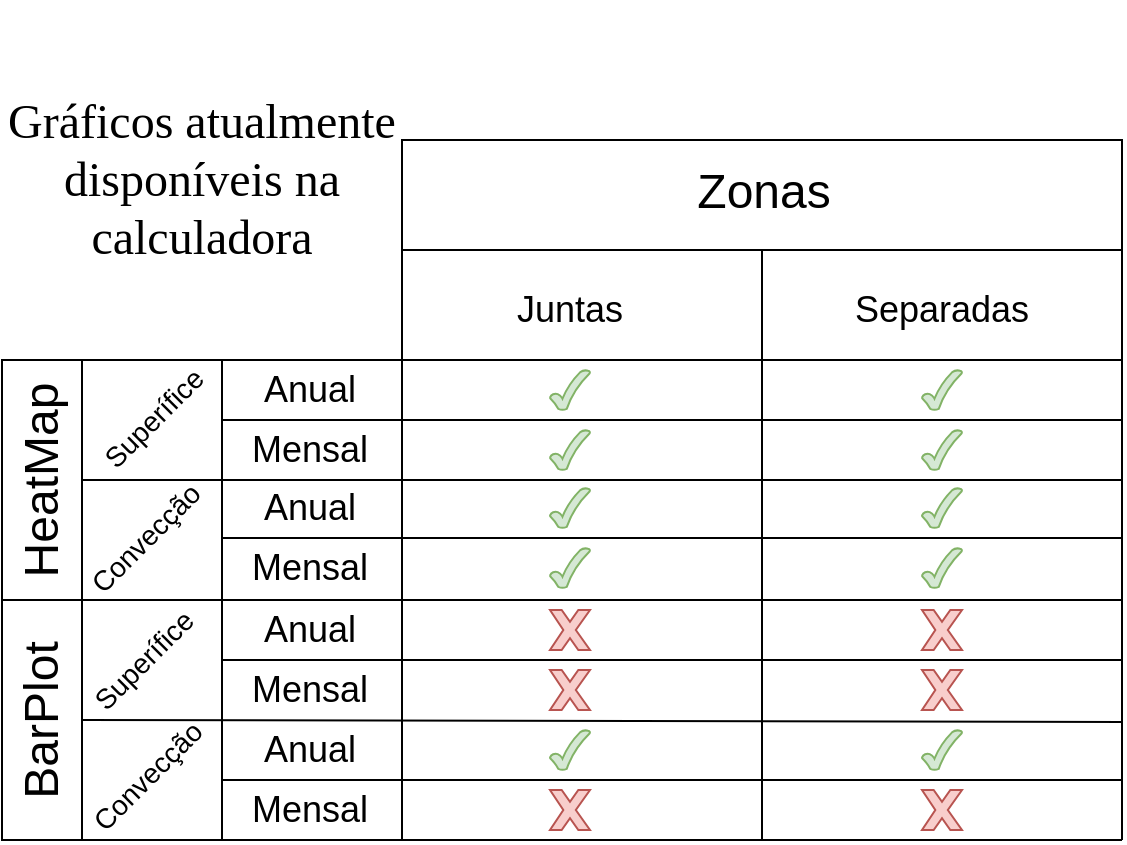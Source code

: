 <mxfile version="24.5.1" type="device">
  <diagram name="Página-1" id="orvlKT9HrA6a7F0d7umj">
    <mxGraphModel dx="819" dy="482" grid="1" gridSize="10" guides="1" tooltips="1" connect="1" arrows="1" fold="1" page="1" pageScale="1" pageWidth="827" pageHeight="1169" math="0" shadow="0">
      <root>
        <mxCell id="0" />
        <mxCell id="1" parent="0" />
        <mxCell id="s-4YIMDH7jWA21LrrwNs-1" value="" style="endArrow=none;html=1;rounded=0;" edge="1" parent="1">
          <mxGeometry width="50" height="50" relative="1" as="geometry">
            <mxPoint x="120" y="360" as="sourcePoint" />
            <mxPoint x="680" y="360" as="targetPoint" />
          </mxGeometry>
        </mxCell>
        <mxCell id="s-4YIMDH7jWA21LrrwNs-2" value="" style="endArrow=none;html=1;rounded=0;" edge="1" parent="1">
          <mxGeometry width="50" height="50" relative="1" as="geometry">
            <mxPoint x="120" y="240" as="sourcePoint" />
            <mxPoint x="680" y="240" as="targetPoint" />
          </mxGeometry>
        </mxCell>
        <mxCell id="s-4YIMDH7jWA21LrrwNs-3" value="" style="endArrow=none;html=1;rounded=0;" edge="1" parent="1">
          <mxGeometry width="50" height="50" relative="1" as="geometry">
            <mxPoint x="120" y="480" as="sourcePoint" />
            <mxPoint x="680" y="480" as="targetPoint" />
          </mxGeometry>
        </mxCell>
        <mxCell id="s-4YIMDH7jWA21LrrwNs-8" value="" style="rounded=0;whiteSpace=wrap;html=1;fillColor=none;" vertex="1" parent="1">
          <mxGeometry x="320" y="130" width="360" height="110" as="geometry" />
        </mxCell>
        <mxCell id="s-4YIMDH7jWA21LrrwNs-5" value="&lt;font style=&quot;font-size: 24px;&quot;&gt;Zonas&lt;/font&gt;" style="text;html=1;align=center;verticalAlign=middle;whiteSpace=wrap;rounded=0;" vertex="1" parent="1">
          <mxGeometry x="471" y="141" width="60" height="30" as="geometry" />
        </mxCell>
        <mxCell id="s-4YIMDH7jWA21LrrwNs-6" value="&lt;font style=&quot;font-size: 18px;&quot;&gt;Juntas&lt;/font&gt;" style="text;html=1;align=center;verticalAlign=middle;whiteSpace=wrap;rounded=0;" vertex="1" parent="1">
          <mxGeometry x="374" y="200" width="60" height="30" as="geometry" />
        </mxCell>
        <mxCell id="s-4YIMDH7jWA21LrrwNs-7" value="&lt;font style=&quot;font-size: 18px;&quot;&gt;Separadas&lt;/font&gt;" style="text;html=1;align=center;verticalAlign=middle;whiteSpace=wrap;rounded=0;" vertex="1" parent="1">
          <mxGeometry x="560" y="200" width="60" height="30" as="geometry" />
        </mxCell>
        <mxCell id="s-4YIMDH7jWA21LrrwNs-9" value="" style="endArrow=none;html=1;rounded=0;exitX=0;exitY=0.5;exitDx=0;exitDy=0;entryX=1;entryY=0.5;entryDx=0;entryDy=0;" edge="1" parent="1" source="s-4YIMDH7jWA21LrrwNs-8" target="s-4YIMDH7jWA21LrrwNs-8">
          <mxGeometry width="50" height="50" relative="1" as="geometry">
            <mxPoint x="420" y="310" as="sourcePoint" />
            <mxPoint x="470" y="260" as="targetPoint" />
          </mxGeometry>
        </mxCell>
        <mxCell id="s-4YIMDH7jWA21LrrwNs-10" value="" style="endArrow=none;html=1;rounded=0;" edge="1" parent="1">
          <mxGeometry width="50" height="50" relative="1" as="geometry">
            <mxPoint x="500" y="480" as="sourcePoint" />
            <mxPoint x="500" y="185" as="targetPoint" />
          </mxGeometry>
        </mxCell>
        <mxCell id="s-4YIMDH7jWA21LrrwNs-13" value="" style="rounded=0;whiteSpace=wrap;html=1;fillColor=none;" vertex="1" parent="1">
          <mxGeometry x="120" y="240" width="40" height="120" as="geometry" />
        </mxCell>
        <mxCell id="s-4YIMDH7jWA21LrrwNs-14" value="" style="rounded=0;whiteSpace=wrap;html=1;fillColor=none;" vertex="1" parent="1">
          <mxGeometry x="120" y="360" width="40" height="120" as="geometry" />
        </mxCell>
        <mxCell id="s-4YIMDH7jWA21LrrwNs-15" value="&lt;font style=&quot;font-size: 24px;&quot;&gt;HeatMap&lt;/font&gt;" style="text;html=1;align=center;verticalAlign=middle;whiteSpace=wrap;rounded=0;rotation=-90;" vertex="1" parent="1">
          <mxGeometry x="110" y="285" width="60" height="30" as="geometry" />
        </mxCell>
        <mxCell id="s-4YIMDH7jWA21LrrwNs-16" value="&lt;font style=&quot;font-size: 24px;&quot;&gt;BarPlot&lt;/font&gt;" style="text;html=1;align=center;verticalAlign=middle;whiteSpace=wrap;rounded=0;rotation=-90;" vertex="1" parent="1">
          <mxGeometry x="110" y="405" width="60" height="30" as="geometry" />
        </mxCell>
        <mxCell id="s-4YIMDH7jWA21LrrwNs-17" value="" style="endArrow=none;html=1;rounded=0;entryX=1;entryY=1;entryDx=0;entryDy=0;" edge="1" parent="1" target="s-4YIMDH7jWA21LrrwNs-8">
          <mxGeometry width="50" height="50" relative="1" as="geometry">
            <mxPoint x="680" y="480" as="sourcePoint" />
            <mxPoint x="660" y="270" as="targetPoint" />
          </mxGeometry>
        </mxCell>
        <mxCell id="s-4YIMDH7jWA21LrrwNs-18" value="" style="endArrow=none;html=1;rounded=0;exitX=1;exitY=0.5;exitDx=0;exitDy=0;" edge="1" parent="1" source="s-4YIMDH7jWA21LrrwNs-13">
          <mxGeometry width="50" height="50" relative="1" as="geometry">
            <mxPoint x="260" y="330" as="sourcePoint" />
            <mxPoint x="680" y="300" as="targetPoint" />
          </mxGeometry>
        </mxCell>
        <mxCell id="s-4YIMDH7jWA21LrrwNs-19" value="" style="endArrow=none;html=1;rounded=0;exitX=1;exitY=0.5;exitDx=0;exitDy=0;" edge="1" parent="1" source="s-4YIMDH7jWA21LrrwNs-14">
          <mxGeometry width="50" height="50" relative="1" as="geometry">
            <mxPoint x="200" y="421" as="sourcePoint" />
            <mxPoint x="680" y="421" as="targetPoint" />
          </mxGeometry>
        </mxCell>
        <mxCell id="s-4YIMDH7jWA21LrrwNs-20" value="" style="endArrow=none;html=1;rounded=0;entryX=0;entryY=1;entryDx=0;entryDy=0;" edge="1" parent="1" target="s-4YIMDH7jWA21LrrwNs-8">
          <mxGeometry width="50" height="50" relative="1" as="geometry">
            <mxPoint x="320" y="480" as="sourcePoint" />
            <mxPoint x="340" y="270" as="targetPoint" />
          </mxGeometry>
        </mxCell>
        <mxCell id="s-4YIMDH7jWA21LrrwNs-22" value="&lt;font style=&quot;font-size: 14px;&quot;&gt;Superífice&lt;/font&gt;" style="text;html=1;align=center;verticalAlign=middle;whiteSpace=wrap;rounded=0;rotation=-45;" vertex="1" parent="1">
          <mxGeometry x="166" y="254" width="60" height="30" as="geometry" />
        </mxCell>
        <mxCell id="s-4YIMDH7jWA21LrrwNs-23" value="&lt;font style=&quot;font-size: 14px;&quot;&gt;Convecção&lt;/font&gt;" style="text;html=1;align=center;verticalAlign=middle;whiteSpace=wrap;rounded=0;rotation=-45;" vertex="1" parent="1">
          <mxGeometry x="162" y="314" width="60" height="30" as="geometry" />
        </mxCell>
        <mxCell id="s-4YIMDH7jWA21LrrwNs-32" value="&lt;font style=&quot;font-size: 14px;&quot;&gt;Superífice&lt;/font&gt;" style="text;html=1;align=center;verticalAlign=middle;whiteSpace=wrap;rounded=0;rotation=-45;" vertex="1" parent="1">
          <mxGeometry x="161" y="375" width="60" height="30" as="geometry" />
        </mxCell>
        <mxCell id="s-4YIMDH7jWA21LrrwNs-33" value="&lt;font style=&quot;font-size: 14px;&quot;&gt;Convecção&lt;/font&gt;" style="text;html=1;align=center;verticalAlign=middle;whiteSpace=wrap;rounded=0;rotation=-45;" vertex="1" parent="1">
          <mxGeometry x="163" y="433" width="60" height="30" as="geometry" />
        </mxCell>
        <mxCell id="s-4YIMDH7jWA21LrrwNs-34" value="" style="endArrow=none;html=1;rounded=0;" edge="1" parent="1">
          <mxGeometry width="50" height="50" relative="1" as="geometry">
            <mxPoint x="230" y="480" as="sourcePoint" />
            <mxPoint x="230" y="240" as="targetPoint" />
          </mxGeometry>
        </mxCell>
        <mxCell id="s-4YIMDH7jWA21LrrwNs-35" value="&lt;font style=&quot;font-size: 18px;&quot;&gt;Anual&lt;/font&gt;" style="text;html=1;align=center;verticalAlign=middle;whiteSpace=wrap;rounded=0;" vertex="1" parent="1">
          <mxGeometry x="244" y="240" width="60" height="30" as="geometry" />
        </mxCell>
        <mxCell id="s-4YIMDH7jWA21LrrwNs-36" value="&lt;font style=&quot;font-size: 18px;&quot;&gt;Mensal&lt;/font&gt;" style="text;html=1;align=center;verticalAlign=middle;whiteSpace=wrap;rounded=0;" vertex="1" parent="1">
          <mxGeometry x="244" y="270" width="60" height="30" as="geometry" />
        </mxCell>
        <mxCell id="s-4YIMDH7jWA21LrrwNs-37" value="" style="endArrow=none;html=1;rounded=0;" edge="1" parent="1">
          <mxGeometry width="50" height="50" relative="1" as="geometry">
            <mxPoint x="230" y="270" as="sourcePoint" />
            <mxPoint x="680" y="270" as="targetPoint" />
          </mxGeometry>
        </mxCell>
        <mxCell id="s-4YIMDH7jWA21LrrwNs-38" value="&lt;font style=&quot;font-size: 18px;&quot;&gt;Anual&lt;/font&gt;" style="text;html=1;align=center;verticalAlign=middle;whiteSpace=wrap;rounded=0;" vertex="1" parent="1">
          <mxGeometry x="244" y="299" width="60" height="30" as="geometry" />
        </mxCell>
        <mxCell id="s-4YIMDH7jWA21LrrwNs-39" value="&lt;font style=&quot;font-size: 18px;&quot;&gt;Mensal&lt;/font&gt;" style="text;html=1;align=center;verticalAlign=middle;whiteSpace=wrap;rounded=0;" vertex="1" parent="1">
          <mxGeometry x="244" y="329" width="60" height="30" as="geometry" />
        </mxCell>
        <mxCell id="s-4YIMDH7jWA21LrrwNs-40" value="" style="endArrow=none;html=1;rounded=0;" edge="1" parent="1">
          <mxGeometry width="50" height="50" relative="1" as="geometry">
            <mxPoint x="230" y="329" as="sourcePoint" />
            <mxPoint x="680" y="329" as="targetPoint" />
          </mxGeometry>
        </mxCell>
        <mxCell id="s-4YIMDH7jWA21LrrwNs-41" value="&lt;font style=&quot;font-size: 18px;&quot;&gt;Anual&lt;/font&gt;" style="text;html=1;align=center;verticalAlign=middle;whiteSpace=wrap;rounded=0;" vertex="1" parent="1">
          <mxGeometry x="244" y="360" width="60" height="30" as="geometry" />
        </mxCell>
        <mxCell id="s-4YIMDH7jWA21LrrwNs-42" value="&lt;font style=&quot;font-size: 18px;&quot;&gt;Mensal&lt;/font&gt;" style="text;html=1;align=center;verticalAlign=middle;whiteSpace=wrap;rounded=0;" vertex="1" parent="1">
          <mxGeometry x="244" y="390" width="60" height="30" as="geometry" />
        </mxCell>
        <mxCell id="s-4YIMDH7jWA21LrrwNs-43" value="" style="endArrow=none;html=1;rounded=0;" edge="1" parent="1">
          <mxGeometry width="50" height="50" relative="1" as="geometry">
            <mxPoint x="230" y="390" as="sourcePoint" />
            <mxPoint x="680" y="390" as="targetPoint" />
          </mxGeometry>
        </mxCell>
        <mxCell id="s-4YIMDH7jWA21LrrwNs-44" value="&lt;font style=&quot;font-size: 18px;&quot;&gt;Anual&lt;/font&gt;" style="text;html=1;align=center;verticalAlign=middle;whiteSpace=wrap;rounded=0;" vertex="1" parent="1">
          <mxGeometry x="244" y="420" width="60" height="30" as="geometry" />
        </mxCell>
        <mxCell id="s-4YIMDH7jWA21LrrwNs-45" value="&lt;font style=&quot;font-size: 18px;&quot;&gt;Mensal&lt;/font&gt;" style="text;html=1;align=center;verticalAlign=middle;whiteSpace=wrap;rounded=0;" vertex="1" parent="1">
          <mxGeometry x="244" y="450" width="60" height="30" as="geometry" />
        </mxCell>
        <mxCell id="s-4YIMDH7jWA21LrrwNs-46" value="" style="endArrow=none;html=1;rounded=0;" edge="1" parent="1">
          <mxGeometry width="50" height="50" relative="1" as="geometry">
            <mxPoint x="230" y="450" as="sourcePoint" />
            <mxPoint x="680" y="450" as="targetPoint" />
          </mxGeometry>
        </mxCell>
        <mxCell id="s-4YIMDH7jWA21LrrwNs-47" value="" style="verticalLabelPosition=bottom;verticalAlign=top;html=1;shape=mxgraph.basic.tick;fillColor=#d5e8d4;strokeColor=#82b366;" vertex="1" parent="1">
          <mxGeometry x="394" y="245" width="20" height="20" as="geometry" />
        </mxCell>
        <mxCell id="s-4YIMDH7jWA21LrrwNs-48" value="" style="verticalLabelPosition=bottom;verticalAlign=top;html=1;shape=mxgraph.basic.tick;fillColor=#d5e8d4;strokeColor=#82b366;" vertex="1" parent="1">
          <mxGeometry x="580" y="245" width="20" height="20" as="geometry" />
        </mxCell>
        <mxCell id="s-4YIMDH7jWA21LrrwNs-49" value="" style="verticalLabelPosition=bottom;verticalAlign=top;html=1;shape=mxgraph.basic.tick;fillColor=#d5e8d4;strokeColor=#82b366;" vertex="1" parent="1">
          <mxGeometry x="394" y="275" width="20" height="20" as="geometry" />
        </mxCell>
        <mxCell id="s-4YIMDH7jWA21LrrwNs-50" value="" style="verticalLabelPosition=bottom;verticalAlign=top;html=1;shape=mxgraph.basic.tick;fillColor=#d5e8d4;strokeColor=#82b366;" vertex="1" parent="1">
          <mxGeometry x="580" y="275" width="20" height="20" as="geometry" />
        </mxCell>
        <mxCell id="s-4YIMDH7jWA21LrrwNs-51" value="" style="verticalLabelPosition=bottom;verticalAlign=top;html=1;shape=mxgraph.basic.tick;fillColor=#d5e8d4;strokeColor=#82b366;" vertex="1" parent="1">
          <mxGeometry x="394" y="304" width="20" height="20" as="geometry" />
        </mxCell>
        <mxCell id="s-4YIMDH7jWA21LrrwNs-53" value="" style="verticalLabelPosition=bottom;verticalAlign=top;html=1;shape=mxgraph.basic.tick;fillColor=#d5e8d4;strokeColor=#82b366;" vertex="1" parent="1">
          <mxGeometry x="580" y="304" width="20" height="20" as="geometry" />
        </mxCell>
        <mxCell id="s-4YIMDH7jWA21LrrwNs-54" value="" style="verticalLabelPosition=bottom;verticalAlign=top;html=1;shape=mxgraph.basic.tick;fillColor=#d5e8d4;strokeColor=#82b366;" vertex="1" parent="1">
          <mxGeometry x="394" y="334" width="20" height="20" as="geometry" />
        </mxCell>
        <mxCell id="s-4YIMDH7jWA21LrrwNs-55" value="" style="verticalLabelPosition=bottom;verticalAlign=top;html=1;shape=mxgraph.basic.tick;fillColor=#d5e8d4;strokeColor=#82b366;" vertex="1" parent="1">
          <mxGeometry x="580" y="334" width="20" height="20" as="geometry" />
        </mxCell>
        <mxCell id="s-4YIMDH7jWA21LrrwNs-56" value="" style="verticalLabelPosition=bottom;verticalAlign=top;html=1;shape=mxgraph.basic.tick;fillColor=#d5e8d4;strokeColor=#82b366;" vertex="1" parent="1">
          <mxGeometry x="394" y="425" width="20" height="20" as="geometry" />
        </mxCell>
        <mxCell id="s-4YIMDH7jWA21LrrwNs-57" value="" style="verticalLabelPosition=bottom;verticalAlign=top;html=1;shape=mxgraph.basic.tick;fillColor=#d5e8d4;strokeColor=#82b366;" vertex="1" parent="1">
          <mxGeometry x="580" y="425" width="20" height="20" as="geometry" />
        </mxCell>
        <mxCell id="s-4YIMDH7jWA21LrrwNs-58" value="" style="verticalLabelPosition=bottom;verticalAlign=top;html=1;shape=mxgraph.basic.x;fillColor=#f8cecc;strokeColor=#b85450;" vertex="1" parent="1">
          <mxGeometry x="394" y="365" width="20" height="20" as="geometry" />
        </mxCell>
        <mxCell id="s-4YIMDH7jWA21LrrwNs-59" value="" style="verticalLabelPosition=bottom;verticalAlign=top;html=1;shape=mxgraph.basic.x;fillColor=#f8cecc;strokeColor=#b85450;" vertex="1" parent="1">
          <mxGeometry x="580" y="365" width="20" height="20" as="geometry" />
        </mxCell>
        <mxCell id="s-4YIMDH7jWA21LrrwNs-60" value="" style="verticalLabelPosition=bottom;verticalAlign=top;html=1;shape=mxgraph.basic.x;fillColor=#f8cecc;strokeColor=#b85450;" vertex="1" parent="1">
          <mxGeometry x="394" y="395" width="20" height="20" as="geometry" />
        </mxCell>
        <mxCell id="s-4YIMDH7jWA21LrrwNs-61" value="" style="verticalLabelPosition=bottom;verticalAlign=top;html=1;shape=mxgraph.basic.x;fillColor=#f8cecc;strokeColor=#b85450;" vertex="1" parent="1">
          <mxGeometry x="580" y="395" width="20" height="20" as="geometry" />
        </mxCell>
        <mxCell id="s-4YIMDH7jWA21LrrwNs-62" value="" style="verticalLabelPosition=bottom;verticalAlign=top;html=1;shape=mxgraph.basic.x;fillColor=#f8cecc;strokeColor=#b85450;" vertex="1" parent="1">
          <mxGeometry x="394" y="455" width="20" height="20" as="geometry" />
        </mxCell>
        <mxCell id="s-4YIMDH7jWA21LrrwNs-63" value="" style="verticalLabelPosition=bottom;verticalAlign=top;html=1;shape=mxgraph.basic.x;fillColor=#f8cecc;strokeColor=#b85450;" vertex="1" parent="1">
          <mxGeometry x="580" y="455" width="20" height="20" as="geometry" />
        </mxCell>
        <mxCell id="s-4YIMDH7jWA21LrrwNs-64" value="&lt;div style=&quot;&quot;&gt;&lt;span style=&quot;font-size: 24px; font-family: Georgia; background-color: initial;&quot;&gt;Gráficos atualmente disponíveis na calculadora&lt;/span&gt;&lt;/div&gt;" style="text;html=1;align=center;verticalAlign=middle;whiteSpace=wrap;rounded=0;" vertex="1" parent="1">
          <mxGeometry x="120" y="60" width="200" height="180" as="geometry" />
        </mxCell>
      </root>
    </mxGraphModel>
  </diagram>
</mxfile>
